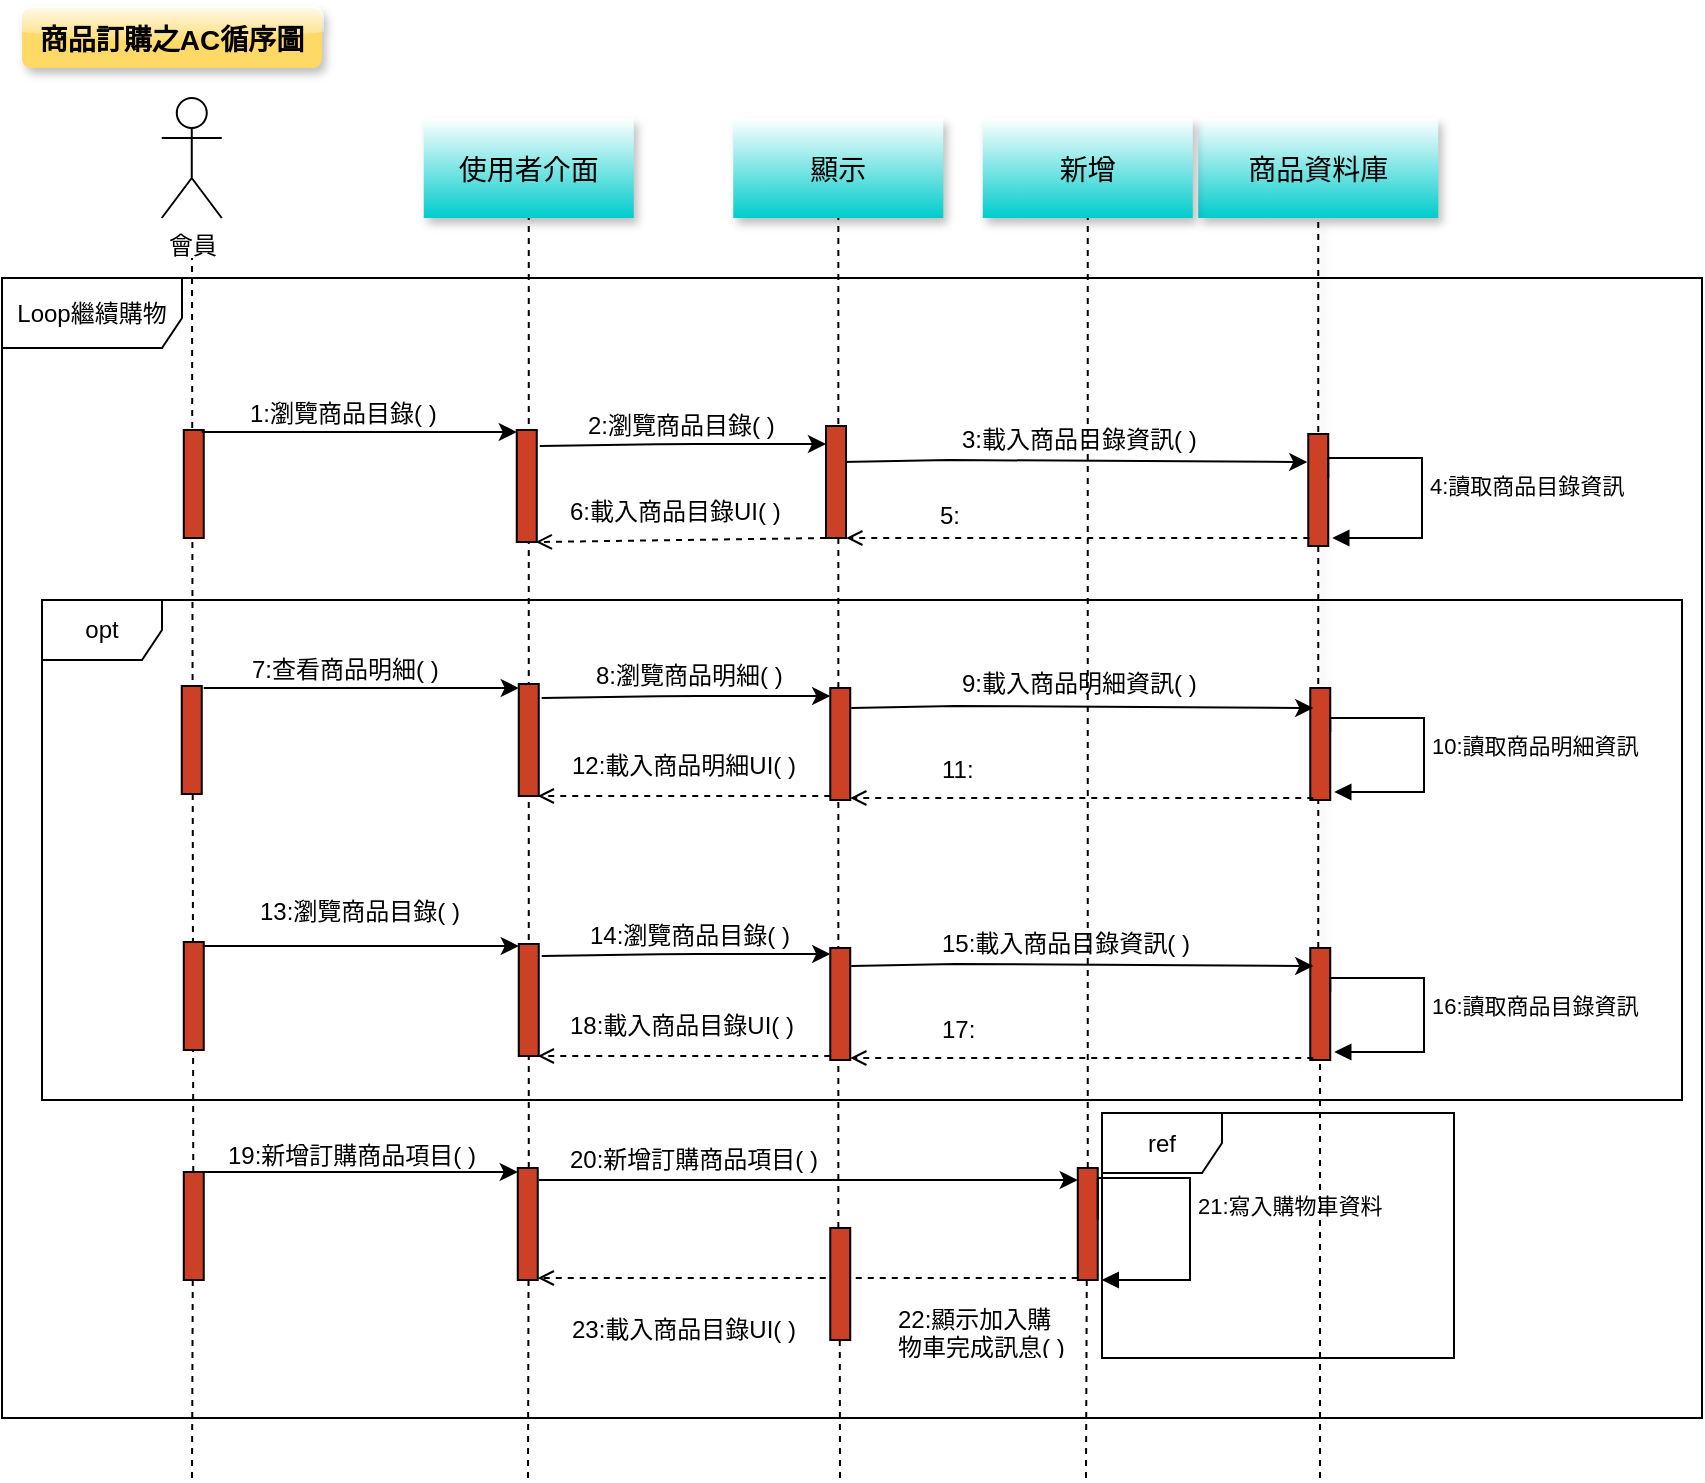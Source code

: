<mxfile version="21.1.5" type="github">
  <diagram name="第 1 页" id="rHzOnBXndwzCtx9v5c0J">
    <mxGraphModel dx="880" dy="461" grid="1" gridSize="10" guides="1" tooltips="1" connect="1" arrows="1" fold="1" page="1" pageScale="1" pageWidth="827" pageHeight="1169" math="0" shadow="0">
      <root>
        <mxCell id="0" />
        <mxCell id="1" parent="0" />
        <mxCell id="LntkAiC5EiPJPsuD-J-V-1" value="" style="endArrow=classic;endFill=1;endSize=6;html=1;rounded=0;" edge="1" parent="1">
          <mxGeometry width="160" relative="1" as="geometry">
            <mxPoint x="425" y="242" as="sourcePoint" />
            <mxPoint x="657.63" y="242" as="targetPoint" />
            <Array as="points">
              <mxPoint x="478.63" y="241" />
            </Array>
          </mxGeometry>
        </mxCell>
        <mxCell id="LntkAiC5EiPJPsuD-J-V-2" value="" style="html=1;verticalAlign=bottom;startArrow=none;endArrow=none;dashed=1;rounded=0;entryX=0.5;entryY=1;entryDx=0;entryDy=0;shadow=1;" edge="1" parent="1" source="LntkAiC5EiPJPsuD-J-V-30" target="LntkAiC5EiPJPsuD-J-V-10">
          <mxGeometry relative="1" as="geometry">
            <mxPoint x="663.13" y="374" as="sourcePoint" />
            <mxPoint x="663.51" y="189" as="targetPoint" />
          </mxGeometry>
        </mxCell>
        <mxCell id="LntkAiC5EiPJPsuD-J-V-3" value="" style="html=1;verticalAlign=bottom;startArrow=none;endArrow=none;dashed=1;rounded=0;entryX=0.5;entryY=1;entryDx=0;entryDy=0;" edge="1" parent="1" source="LntkAiC5EiPJPsuD-J-V-45" target="LntkAiC5EiPJPsuD-J-V-12">
          <mxGeometry relative="1" as="geometry">
            <mxPoint x="547.63" y="481" as="sourcePoint" />
            <mxPoint x="547.38" y="186" as="targetPoint" />
          </mxGeometry>
        </mxCell>
        <mxCell id="LntkAiC5EiPJPsuD-J-V-4" value="" style="html=1;verticalAlign=bottom;startArrow=none;endArrow=none;dashed=1;rounded=0;" edge="1" parent="1" source="LntkAiC5EiPJPsuD-J-V-55" target="LntkAiC5EiPJPsuD-J-V-9">
          <mxGeometry relative="1" as="geometry">
            <mxPoint x="423.13" y="371" as="sourcePoint" />
            <mxPoint x="423.51" y="186" as="targetPoint" />
          </mxGeometry>
        </mxCell>
        <mxCell id="LntkAiC5EiPJPsuD-J-V-5" value="" style="html=1;verticalAlign=bottom;startArrow=none;endArrow=none;dashed=1;rounded=0;" edge="1" parent="1">
          <mxGeometry relative="1" as="geometry">
            <mxPoint x="100.63" y="597" as="sourcePoint" />
            <mxPoint x="100" y="140" as="targetPoint" />
          </mxGeometry>
        </mxCell>
        <mxCell id="LntkAiC5EiPJPsuD-J-V-6" value="" style="html=1;verticalAlign=bottom;startArrow=none;endArrow=none;dashed=1;rounded=0;entryX=0.5;entryY=1;entryDx=0;entryDy=0;" edge="1" parent="1" source="LntkAiC5EiPJPsuD-J-V-44" target="LntkAiC5EiPJPsuD-J-V-8">
          <mxGeometry relative="1" as="geometry">
            <mxPoint x="268.13" y="481" as="sourcePoint" />
            <mxPoint x="267.88" y="186" as="targetPoint" />
          </mxGeometry>
        </mxCell>
        <mxCell id="LntkAiC5EiPJPsuD-J-V-7" value="會員" style="shape=umlActor;verticalLabelPosition=bottom;verticalAlign=top;html=1;" vertex="1" parent="1">
          <mxGeometry x="84.88" y="60" width="30" height="60" as="geometry" />
        </mxCell>
        <mxCell id="LntkAiC5EiPJPsuD-J-V-8" value="使用者介面" style="shadow=1;fillColor=#FFFFFF;strokeColor=none;gradientColor=#00CCCC;fontSize=14;" vertex="1" parent="1">
          <mxGeometry x="215.88" y="70" width="105" height="50" as="geometry" />
        </mxCell>
        <mxCell id="LntkAiC5EiPJPsuD-J-V-9" value="顯示" style="shadow=1;fillColor=#FFFFFF;strokeColor=none;gradientColor=#00CCCC;fontSize=14;" vertex="1" parent="1">
          <mxGeometry x="370.63" y="70" width="105" height="50" as="geometry" />
        </mxCell>
        <mxCell id="LntkAiC5EiPJPsuD-J-V-10" value="商品資料庫" style="shadow=1;fillColor=#FFFFFF;strokeColor=none;gradientColor=#00CCCC;fontSize=14;" vertex="1" parent="1">
          <mxGeometry x="603.13" y="70" width="120" height="50" as="geometry" />
        </mxCell>
        <mxCell id="LntkAiC5EiPJPsuD-J-V-11" value="商品訂購之AC循序圖" style="rounded=1;fontStyle=1;fillColor=#FFD966;strokeColor=none;fillStyle=auto;shadow=1;glass=1;fontSize=14;" vertex="1" parent="1">
          <mxGeometry x="15" y="15" width="150" height="30" as="geometry" />
        </mxCell>
        <mxCell id="LntkAiC5EiPJPsuD-J-V-12" value="新增" style="shadow=1;fillColor=#FFFFFF;strokeColor=none;gradientColor=#00CCCC;fontSize=14;" vertex="1" parent="1">
          <mxGeometry x="495.38" y="70" width="105" height="50" as="geometry" />
        </mxCell>
        <mxCell id="LntkAiC5EiPJPsuD-J-V-13" value="" style="html=1;points=[];perimeter=orthogonalPerimeter;outlineConnect=0;targetShapes=umlLifeline;portConstraint=eastwest;newEdgeStyle={&quot;edgeStyle&quot;:&quot;elbowEdgeStyle&quot;,&quot;elbow&quot;:&quot;vertical&quot;,&quot;curved&quot;:0,&quot;rounded&quot;:0};fillColor=#CC4125;" vertex="1" parent="1">
          <mxGeometry x="94.88" y="354" width="10" height="54" as="geometry" />
        </mxCell>
        <mxCell id="LntkAiC5EiPJPsuD-J-V-14" value="" style="html=1;points=[];perimeter=orthogonalPerimeter;outlineConnect=0;targetShapes=umlLifeline;portConstraint=eastwest;newEdgeStyle={&quot;edgeStyle&quot;:&quot;elbowEdgeStyle&quot;,&quot;elbow&quot;:&quot;vertical&quot;,&quot;curved&quot;:0,&quot;rounded&quot;:0};fillColor=#CC4125;" vertex="1" parent="1">
          <mxGeometry x="263.38" y="353" width="10" height="56" as="geometry" />
        </mxCell>
        <mxCell id="LntkAiC5EiPJPsuD-J-V-15" value="" style="html=1;points=[];perimeter=orthogonalPerimeter;outlineConnect=0;targetShapes=umlLifeline;portConstraint=eastwest;newEdgeStyle={&quot;edgeStyle&quot;:&quot;elbowEdgeStyle&quot;,&quot;elbow&quot;:&quot;vertical&quot;,&quot;curved&quot;:0,&quot;rounded&quot;:0};fillColor=#CC4125;" vertex="1" parent="1">
          <mxGeometry x="659.13" y="355" width="10" height="56" as="geometry" />
        </mxCell>
        <mxCell id="LntkAiC5EiPJPsuD-J-V-16" value="" style="endArrow=classic;endFill=1;endSize=6;html=1;rounded=1;" edge="1" parent="1">
          <mxGeometry width="160" relative="1" as="geometry">
            <mxPoint x="105.88" y="355" as="sourcePoint" />
            <mxPoint x="263.38" y="355" as="targetPoint" />
            <Array as="points">
              <mxPoint x="165.88" y="355" />
            </Array>
          </mxGeometry>
        </mxCell>
        <mxCell id="LntkAiC5EiPJPsuD-J-V-17" value="7:查看商品明細( )" style="text;strokeColor=none;fillColor=none;align=left;verticalAlign=middle;spacingLeft=4;spacingRight=4;overflow=hidden;points=[[0,0.5],[1,0.5]];portConstraint=eastwest;rotatable=0;whiteSpace=wrap;html=1;" vertex="1" parent="1">
          <mxGeometry x="124.13" y="331" width="110" height="30" as="geometry" />
        </mxCell>
        <mxCell id="LntkAiC5EiPJPsuD-J-V-18" value="" style="html=1;points=[];perimeter=orthogonalPerimeter;outlineConnect=0;targetShapes=umlLifeline;portConstraint=eastwest;newEdgeStyle={&quot;edgeStyle&quot;:&quot;elbowEdgeStyle&quot;,&quot;elbow&quot;:&quot;vertical&quot;,&quot;curved&quot;:0,&quot;rounded&quot;:0};fillColor=#CC4125;" vertex="1" parent="1">
          <mxGeometry x="419.13" y="355" width="10" height="56" as="geometry" />
        </mxCell>
        <mxCell id="LntkAiC5EiPJPsuD-J-V-19" value="" style="endArrow=classic;endFill=1;endSize=6;html=1;rounded=1;exitX=1.018;exitY=1.033;exitDx=0;exitDy=0;exitPerimeter=0;" edge="1" parent="1">
          <mxGeometry width="160" relative="1" as="geometry">
            <mxPoint x="274.86" y="359.99" as="sourcePoint" />
            <mxPoint x="419.13" y="359" as="targetPoint" />
            <Array as="points">
              <mxPoint x="343.38" y="359" />
            </Array>
          </mxGeometry>
        </mxCell>
        <mxCell id="LntkAiC5EiPJPsuD-J-V-20" value="8:瀏覽商品明細( )" style="text;strokeColor=none;fillColor=none;align=left;verticalAlign=middle;spacingLeft=4;spacingRight=4;overflow=hidden;points=[[0,0.5],[1,0.5]];portConstraint=eastwest;rotatable=0;whiteSpace=wrap;html=1;" vertex="1" parent="1">
          <mxGeometry x="295.88" y="334" width="110" height="30" as="geometry" />
        </mxCell>
        <mxCell id="LntkAiC5EiPJPsuD-J-V-21" value="" style="endArrow=classic;endFill=1;endSize=6;html=1;rounded=0;exitX=1.027;exitY=1;exitDx=0;exitDy=0;exitPerimeter=0;" edge="1" parent="1">
          <mxGeometry width="160" relative="1" as="geometry">
            <mxPoint x="429.6" y="365" as="sourcePoint" />
            <mxPoint x="660.63" y="365" as="targetPoint" />
            <Array as="points">
              <mxPoint x="481.63" y="364" />
            </Array>
          </mxGeometry>
        </mxCell>
        <mxCell id="LntkAiC5EiPJPsuD-J-V-22" value="9:載入商品明細資訊( )" style="text;strokeColor=none;fillColor=none;align=left;verticalAlign=middle;spacingLeft=4;spacingRight=4;overflow=hidden;points=[[0,0.5],[1,0.5]];portConstraint=eastwest;rotatable=0;whiteSpace=wrap;html=1;" vertex="1" parent="1">
          <mxGeometry x="479.13" y="338" width="135" height="30" as="geometry" />
        </mxCell>
        <mxCell id="LntkAiC5EiPJPsuD-J-V-23" value="10:讀取商品明細資訊" style="html=1;align=left;spacingLeft=2;endArrow=block;rounded=0;edgeStyle=orthogonalEdgeStyle;curved=0;rounded=0;exitX=0.8;exitY=0.25;exitDx=0;exitDy=0;exitPerimeter=0;" edge="1" parent="1">
          <mxGeometry x="-0.008" relative="1" as="geometry">
            <mxPoint x="669.13" y="377" as="sourcePoint" />
            <Array as="points">
              <mxPoint x="669" y="370" />
              <mxPoint x="716" y="370" />
              <mxPoint x="716" y="407" />
            </Array>
            <mxPoint x="671.13" y="407" as="targetPoint" />
            <mxPoint as="offset" />
          </mxGeometry>
        </mxCell>
        <mxCell id="LntkAiC5EiPJPsuD-J-V-24" value="" style="endArrow=open;endFill=1;endSize=6;html=1;rounded=0;dashed=1;" edge="1" parent="1">
          <mxGeometry width="160" relative="1" as="geometry">
            <mxPoint x="660.63" y="410" as="sourcePoint" />
            <mxPoint x="429.13" y="410" as="targetPoint" />
            <Array as="points">
              <mxPoint x="649.13" y="410" />
            </Array>
          </mxGeometry>
        </mxCell>
        <mxCell id="LntkAiC5EiPJPsuD-J-V-25" value="11:" style="text;strokeColor=none;fillColor=none;align=left;verticalAlign=middle;spacingLeft=4;spacingRight=4;overflow=hidden;points=[[0,0.5],[1,0.5]];portConstraint=eastwest;rotatable=0;whiteSpace=wrap;html=1;" vertex="1" parent="1">
          <mxGeometry x="469.13" y="381" width="135" height="30" as="geometry" />
        </mxCell>
        <mxCell id="LntkAiC5EiPJPsuD-J-V-26" value="12:載入商品明細UI( )" style="text;strokeColor=none;fillColor=none;align=left;verticalAlign=middle;spacingLeft=4;spacingRight=4;overflow=hidden;points=[[0,0.5],[1,0.5]];portConstraint=eastwest;rotatable=0;whiteSpace=wrap;html=1;" vertex="1" parent="1">
          <mxGeometry x="284.13" y="379" width="135" height="30" as="geometry" />
        </mxCell>
        <mxCell id="LntkAiC5EiPJPsuD-J-V-27" value="" style="endArrow=open;endFill=1;endSize=6;html=1;rounded=0;dashed=1;" edge="1" parent="1" source="LntkAiC5EiPJPsuD-J-V-18">
          <mxGeometry width="160" relative="1" as="geometry">
            <mxPoint x="376.88" y="409" as="sourcePoint" />
            <mxPoint x="272.88" y="409" as="targetPoint" />
            <Array as="points" />
          </mxGeometry>
        </mxCell>
        <mxCell id="LntkAiC5EiPJPsuD-J-V-28" value="" style="html=1;points=[];perimeter=orthogonalPerimeter;outlineConnect=0;targetShapes=umlLifeline;portConstraint=eastwest;newEdgeStyle={&quot;edgeStyle&quot;:&quot;elbowEdgeStyle&quot;,&quot;elbow&quot;:&quot;vertical&quot;,&quot;curved&quot;:0,&quot;rounded&quot;:0};fillColor=#CC4125;" vertex="1" parent="1">
          <mxGeometry x="95.88" y="482" width="10" height="54" as="geometry" />
        </mxCell>
        <mxCell id="LntkAiC5EiPJPsuD-J-V-29" value="" style="html=1;points=[];perimeter=orthogonalPerimeter;outlineConnect=0;targetShapes=umlLifeline;portConstraint=eastwest;newEdgeStyle={&quot;edgeStyle&quot;:&quot;elbowEdgeStyle&quot;,&quot;elbow&quot;:&quot;vertical&quot;,&quot;curved&quot;:0,&quot;rounded&quot;:0};fillColor=#CC4125;" vertex="1" parent="1">
          <mxGeometry x="263.38" y="483" width="10" height="56" as="geometry" />
        </mxCell>
        <mxCell id="LntkAiC5EiPJPsuD-J-V-30" value="" style="html=1;points=[];perimeter=orthogonalPerimeter;outlineConnect=0;targetShapes=umlLifeline;portConstraint=eastwest;newEdgeStyle={&quot;edgeStyle&quot;:&quot;elbowEdgeStyle&quot;,&quot;elbow&quot;:&quot;vertical&quot;,&quot;curved&quot;:0,&quot;rounded&quot;:0};fillColor=#CC4125;" vertex="1" parent="1">
          <mxGeometry x="659.13" y="485" width="10" height="56" as="geometry" />
        </mxCell>
        <mxCell id="LntkAiC5EiPJPsuD-J-V-31" value="" style="endArrow=classic;endFill=1;endSize=6;html=1;rounded=1;" edge="1" parent="1">
          <mxGeometry width="160" relative="1" as="geometry">
            <mxPoint x="105.88" y="484" as="sourcePoint" />
            <mxPoint x="263.38" y="484" as="targetPoint" />
            <Array as="points">
              <mxPoint x="165.88" y="484" />
            </Array>
          </mxGeometry>
        </mxCell>
        <mxCell id="LntkAiC5EiPJPsuD-J-V-32" value="13:瀏覽商品目錄( )" style="text;strokeColor=none;fillColor=none;align=left;verticalAlign=middle;spacingLeft=4;spacingRight=4;overflow=hidden;points=[[0,0.5],[1,0.5]];portConstraint=eastwest;rotatable=0;whiteSpace=wrap;html=1;" vertex="1" parent="1">
          <mxGeometry x="128.13" y="452" width="110" height="30" as="geometry" />
        </mxCell>
        <mxCell id="LntkAiC5EiPJPsuD-J-V-33" value="" style="html=1;points=[];perimeter=orthogonalPerimeter;outlineConnect=0;targetShapes=umlLifeline;portConstraint=eastwest;newEdgeStyle={&quot;edgeStyle&quot;:&quot;elbowEdgeStyle&quot;,&quot;elbow&quot;:&quot;vertical&quot;,&quot;curved&quot;:0,&quot;rounded&quot;:0};fillColor=#CC4125;" vertex="1" parent="1">
          <mxGeometry x="419.13" y="485" width="10" height="56" as="geometry" />
        </mxCell>
        <mxCell id="LntkAiC5EiPJPsuD-J-V-34" value="" style="endArrow=classic;endFill=1;endSize=6;html=1;rounded=1;exitX=1.018;exitY=1.033;exitDx=0;exitDy=0;exitPerimeter=0;" edge="1" parent="1">
          <mxGeometry width="160" relative="1" as="geometry">
            <mxPoint x="274.86" y="488.99" as="sourcePoint" />
            <mxPoint x="419.13" y="488" as="targetPoint" />
            <Array as="points">
              <mxPoint x="343.38" y="488" />
            </Array>
          </mxGeometry>
        </mxCell>
        <mxCell id="LntkAiC5EiPJPsuD-J-V-35" value="14:瀏覽商品目錄( )" style="text;strokeColor=none;fillColor=none;align=left;verticalAlign=middle;spacingLeft=4;spacingRight=4;overflow=hidden;points=[[0,0.5],[1,0.5]];portConstraint=eastwest;rotatable=0;whiteSpace=wrap;html=1;" vertex="1" parent="1">
          <mxGeometry x="292.88" y="464" width="110" height="30" as="geometry" />
        </mxCell>
        <mxCell id="LntkAiC5EiPJPsuD-J-V-36" value="" style="endArrow=classic;endFill=1;endSize=6;html=1;rounded=0;exitX=1.027;exitY=1;exitDx=0;exitDy=0;exitPerimeter=0;" edge="1" parent="1">
          <mxGeometry width="160" relative="1" as="geometry">
            <mxPoint x="429.6" y="494" as="sourcePoint" />
            <mxPoint x="660.63" y="494" as="targetPoint" />
            <Array as="points">
              <mxPoint x="481.63" y="493" />
            </Array>
          </mxGeometry>
        </mxCell>
        <mxCell id="LntkAiC5EiPJPsuD-J-V-37" value="15:載入商品目錄資訊( )" style="text;strokeColor=none;fillColor=none;align=left;verticalAlign=middle;spacingLeft=4;spacingRight=4;overflow=hidden;points=[[0,0.5],[1,0.5]];portConstraint=eastwest;rotatable=0;whiteSpace=wrap;html=1;" vertex="1" parent="1">
          <mxGeometry x="469.13" y="468" width="135" height="30" as="geometry" />
        </mxCell>
        <mxCell id="LntkAiC5EiPJPsuD-J-V-38" value="16:讀取商品目錄資訊" style="html=1;align=left;spacingLeft=2;endArrow=block;rounded=0;edgeStyle=orthogonalEdgeStyle;curved=0;rounded=0;exitX=0.8;exitY=0.25;exitDx=0;exitDy=0;exitPerimeter=0;" edge="1" parent="1">
          <mxGeometry relative="1" as="geometry">
            <mxPoint x="669.13" y="507" as="sourcePoint" />
            <Array as="points">
              <mxPoint x="669" y="500" />
              <mxPoint x="716" y="500" />
              <mxPoint x="716" y="537" />
            </Array>
            <mxPoint x="671.13" y="537" as="targetPoint" />
          </mxGeometry>
        </mxCell>
        <mxCell id="LntkAiC5EiPJPsuD-J-V-39" value="" style="endArrow=open;endFill=1;endSize=6;html=1;rounded=0;dashed=1;" edge="1" parent="1">
          <mxGeometry width="160" relative="1" as="geometry">
            <mxPoint x="660.63" y="540" as="sourcePoint" />
            <mxPoint x="429.13" y="540" as="targetPoint" />
            <Array as="points">
              <mxPoint x="649.13" y="540" />
            </Array>
          </mxGeometry>
        </mxCell>
        <mxCell id="LntkAiC5EiPJPsuD-J-V-40" value="17:" style="text;strokeColor=none;fillColor=none;align=left;verticalAlign=middle;spacingLeft=4;spacingRight=4;overflow=hidden;points=[[0,0.5],[1,0.5]];portConstraint=eastwest;rotatable=0;whiteSpace=wrap;html=1;" vertex="1" parent="1">
          <mxGeometry x="469.13" y="511" width="135" height="30" as="geometry" />
        </mxCell>
        <mxCell id="LntkAiC5EiPJPsuD-J-V-41" value="18:載入商品目錄UI( )" style="text;strokeColor=none;fillColor=none;align=left;verticalAlign=middle;spacingLeft=4;spacingRight=4;overflow=hidden;points=[[0,0.5],[1,0.5]];portConstraint=eastwest;rotatable=0;whiteSpace=wrap;html=1;" vertex="1" parent="1">
          <mxGeometry x="283.38" y="509" width="135" height="30" as="geometry" />
        </mxCell>
        <mxCell id="LntkAiC5EiPJPsuD-J-V-42" value="" style="endArrow=open;endFill=1;endSize=6;html=1;rounded=0;dashed=1;" edge="1" parent="1" source="LntkAiC5EiPJPsuD-J-V-33">
          <mxGeometry width="160" relative="1" as="geometry">
            <mxPoint x="376.88" y="539" as="sourcePoint" />
            <mxPoint x="272.88" y="539" as="targetPoint" />
            <Array as="points" />
          </mxGeometry>
        </mxCell>
        <mxCell id="LntkAiC5EiPJPsuD-J-V-43" value="" style="html=1;points=[];perimeter=orthogonalPerimeter;outlineConnect=0;targetShapes=umlLifeline;portConstraint=eastwest;newEdgeStyle={&quot;edgeStyle&quot;:&quot;elbowEdgeStyle&quot;,&quot;elbow&quot;:&quot;vertical&quot;,&quot;curved&quot;:0,&quot;rounded&quot;:0};fillColor=#CC4125;" vertex="1" parent="1">
          <mxGeometry x="95.88" y="597" width="10" height="54" as="geometry" />
        </mxCell>
        <mxCell id="LntkAiC5EiPJPsuD-J-V-44" value="" style="html=1;points=[];perimeter=orthogonalPerimeter;outlineConnect=0;targetShapes=umlLifeline;portConstraint=eastwest;newEdgeStyle={&quot;edgeStyle&quot;:&quot;elbowEdgeStyle&quot;,&quot;elbow&quot;:&quot;vertical&quot;,&quot;curved&quot;:0,&quot;rounded&quot;:0};fillColor=#CC4125;" vertex="1" parent="1">
          <mxGeometry x="262.88" y="595" width="10" height="56" as="geometry" />
        </mxCell>
        <mxCell id="LntkAiC5EiPJPsuD-J-V-45" value="" style="html=1;points=[];perimeter=orthogonalPerimeter;outlineConnect=0;targetShapes=umlLifeline;portConstraint=eastwest;newEdgeStyle={&quot;edgeStyle&quot;:&quot;elbowEdgeStyle&quot;,&quot;elbow&quot;:&quot;vertical&quot;,&quot;curved&quot;:0,&quot;rounded&quot;:0};fillColor=#CC4125;" vertex="1" parent="1">
          <mxGeometry x="542.88" y="595" width="10" height="56" as="geometry" />
        </mxCell>
        <mxCell id="LntkAiC5EiPJPsuD-J-V-46" value="" style="endArrow=classic;endFill=1;endSize=6;html=1;rounded=1;" edge="1" parent="1">
          <mxGeometry width="160" relative="1" as="geometry">
            <mxPoint x="105.88" y="597" as="sourcePoint" />
            <mxPoint x="262.88" y="597" as="targetPoint" />
            <Array as="points">
              <mxPoint x="165.88" y="597" />
            </Array>
          </mxGeometry>
        </mxCell>
        <mxCell id="LntkAiC5EiPJPsuD-J-V-47" value="" style="endArrow=classic;endFill=1;endSize=6;html=1;rounded=1;" edge="1" parent="1">
          <mxGeometry width="160" relative="1" as="geometry">
            <mxPoint x="273.38" y="601" as="sourcePoint" />
            <mxPoint x="542.88" y="601" as="targetPoint" />
            <Array as="points">
              <mxPoint x="333.38" y="601" />
            </Array>
          </mxGeometry>
        </mxCell>
        <mxCell id="LntkAiC5EiPJPsuD-J-V-48" value="21:寫入購物車資料" style="html=1;align=left;spacingLeft=2;endArrow=block;rounded=0;edgeStyle=orthogonalEdgeStyle;curved=0;rounded=0;exitX=0.8;exitY=0.25;exitDx=0;exitDy=0;exitPerimeter=0;" edge="1" parent="1">
          <mxGeometry relative="1" as="geometry">
            <mxPoint x="552.88" y="621" as="sourcePoint" />
            <Array as="points">
              <mxPoint x="553" y="600" />
              <mxPoint x="599" y="600" />
              <mxPoint x="599" y="651" />
            </Array>
            <mxPoint x="554.88" y="651" as="targetPoint" />
          </mxGeometry>
        </mxCell>
        <mxCell id="LntkAiC5EiPJPsuD-J-V-49" value="" style="endArrow=open;endFill=1;endSize=6;html=1;rounded=0;dashed=1;" edge="1" parent="1" target="LntkAiC5EiPJPsuD-J-V-44">
          <mxGeometry width="160" relative="1" as="geometry">
            <mxPoint x="542.88" y="650" as="sourcePoint" />
            <mxPoint x="267.88" y="650" as="targetPoint" />
            <Array as="points">
              <mxPoint x="531.38" y="650" />
            </Array>
          </mxGeometry>
        </mxCell>
        <mxCell id="LntkAiC5EiPJPsuD-J-V-50" value="19:新增訂購商品項目( )" style="text;strokeColor=none;fillColor=none;align=left;verticalAlign=middle;spacingLeft=4;spacingRight=4;overflow=hidden;points=[[0,0.5],[1,0.5]];portConstraint=eastwest;rotatable=0;whiteSpace=wrap;html=1;" vertex="1" parent="1">
          <mxGeometry x="111.51" y="574" width="135.25" height="30" as="geometry" />
        </mxCell>
        <mxCell id="LntkAiC5EiPJPsuD-J-V-51" value="20:新增訂購商品項目( )" style="text;strokeColor=none;fillColor=none;align=left;verticalAlign=middle;spacingLeft=4;spacingRight=4;overflow=hidden;points=[[0,0.5],[1,0.5]];portConstraint=eastwest;rotatable=0;whiteSpace=wrap;html=1;" vertex="1" parent="1">
          <mxGeometry x="283.13" y="576" width="135.25" height="30" as="geometry" />
        </mxCell>
        <mxCell id="LntkAiC5EiPJPsuD-J-V-52" value="22:顯示加入購物車完成訊息( )" style="text;strokeColor=none;fillColor=none;align=left;verticalAlign=middle;spacingLeft=4;spacingRight=4;overflow=hidden;points=[[0,0.5],[1,0.5]];portConstraint=eastwest;rotatable=0;whiteSpace=wrap;html=1;" vertex="1" parent="1">
          <mxGeometry x="447.01" y="661" width="95.87" height="30" as="geometry" />
        </mxCell>
        <mxCell id="LntkAiC5EiPJPsuD-J-V-53" value="Loop繼續購物" style="shape=umlFrame;whiteSpace=wrap;html=1;pointerEvents=0;width=90;height=35;" vertex="1" parent="1">
          <mxGeometry x="5" y="150" width="850" height="570" as="geometry" />
        </mxCell>
        <mxCell id="LntkAiC5EiPJPsuD-J-V-54" value="opt" style="shape=umlFrame;whiteSpace=wrap;html=1;pointerEvents=0;" vertex="1" parent="1">
          <mxGeometry x="25" y="311" width="820" height="250" as="geometry" />
        </mxCell>
        <mxCell id="LntkAiC5EiPJPsuD-J-V-55" value="" style="html=1;points=[];perimeter=orthogonalPerimeter;outlineConnect=0;targetShapes=umlLifeline;portConstraint=eastwest;newEdgeStyle={&quot;edgeStyle&quot;:&quot;elbowEdgeStyle&quot;,&quot;elbow&quot;:&quot;vertical&quot;,&quot;curved&quot;:0,&quot;rounded&quot;:0};fillColor=#CC4125;" vertex="1" parent="1">
          <mxGeometry x="419.13" y="625" width="10" height="56" as="geometry" />
        </mxCell>
        <mxCell id="LntkAiC5EiPJPsuD-J-V-56" value="23:載入商品目錄UI( )" style="text;strokeColor=none;fillColor=none;align=left;verticalAlign=middle;spacingLeft=4;spacingRight=4;overflow=hidden;points=[[0,0.5],[1,0.5]];portConstraint=eastwest;rotatable=0;whiteSpace=wrap;html=1;" vertex="1" parent="1">
          <mxGeometry x="284.13" y="661" width="135" height="30" as="geometry" />
        </mxCell>
        <mxCell id="LntkAiC5EiPJPsuD-J-V-57" value="" style="html=1;points=[];perimeter=orthogonalPerimeter;outlineConnect=0;targetShapes=umlLifeline;portConstraint=eastwest;newEdgeStyle={&quot;edgeStyle&quot;:&quot;elbowEdgeStyle&quot;,&quot;elbow&quot;:&quot;vertical&quot;,&quot;curved&quot;:0,&quot;rounded&quot;:0};fillColor=#CC4125;" vertex="1" parent="1">
          <mxGeometry x="95.88" y="226" width="10" height="54" as="geometry" />
        </mxCell>
        <mxCell id="LntkAiC5EiPJPsuD-J-V-58" value="" style="html=1;points=[];perimeter=orthogonalPerimeter;outlineConnect=0;targetShapes=umlLifeline;portConstraint=eastwest;newEdgeStyle={&quot;edgeStyle&quot;:&quot;elbowEdgeStyle&quot;,&quot;elbow&quot;:&quot;vertical&quot;,&quot;curved&quot;:0,&quot;rounded&quot;:0};fillColor=#CC4125;" vertex="1" parent="1">
          <mxGeometry x="262.38" y="226" width="10" height="56" as="geometry" />
        </mxCell>
        <mxCell id="LntkAiC5EiPJPsuD-J-V-59" value="" style="html=1;points=[];perimeter=orthogonalPerimeter;outlineConnect=0;targetShapes=umlLifeline;portConstraint=eastwest;newEdgeStyle={&quot;edgeStyle&quot;:&quot;elbowEdgeStyle&quot;,&quot;elbow&quot;:&quot;vertical&quot;,&quot;curved&quot;:0,&quot;rounded&quot;:0};fillColor=#CC4125;" vertex="1" parent="1">
          <mxGeometry x="658.13" y="228" width="10" height="56" as="geometry" />
        </mxCell>
        <mxCell id="LntkAiC5EiPJPsuD-J-V-60" value="" style="endArrow=classic;endFill=1;endSize=6;html=1;rounded=1;" edge="1" parent="1">
          <mxGeometry width="160" relative="1" as="geometry">
            <mxPoint x="104.88" y="227" as="sourcePoint" />
            <mxPoint x="262.38" y="227" as="targetPoint" />
            <Array as="points">
              <mxPoint x="164.88" y="227" />
            </Array>
          </mxGeometry>
        </mxCell>
        <mxCell id="LntkAiC5EiPJPsuD-J-V-61" value="1:瀏覽商品目錄( )" style="text;strokeColor=none;fillColor=none;align=left;verticalAlign=middle;spacingLeft=4;spacingRight=4;overflow=hidden;points=[[0,0.5],[1,0.5]];portConstraint=eastwest;rotatable=0;whiteSpace=wrap;html=1;" vertex="1" parent="1">
          <mxGeometry x="123.13" y="203" width="110" height="30" as="geometry" />
        </mxCell>
        <mxCell id="LntkAiC5EiPJPsuD-J-V-62" value="" style="html=1;points=[];perimeter=orthogonalPerimeter;outlineConnect=0;targetShapes=umlLifeline;portConstraint=eastwest;newEdgeStyle={&quot;edgeStyle&quot;:&quot;elbowEdgeStyle&quot;,&quot;elbow&quot;:&quot;vertical&quot;,&quot;curved&quot;:0,&quot;rounded&quot;:0};fillColor=#CC4125;" vertex="1" parent="1">
          <mxGeometry x="417" y="224" width="10" height="56" as="geometry" />
        </mxCell>
        <mxCell id="LntkAiC5EiPJPsuD-J-V-63" value="" style="endArrow=classic;endFill=1;endSize=6;html=1;rounded=1;exitX=1.018;exitY=1.033;exitDx=0;exitDy=0;exitPerimeter=0;" edge="1" parent="1" target="LntkAiC5EiPJPsuD-J-V-62">
          <mxGeometry width="160" relative="1" as="geometry">
            <mxPoint x="273.86" y="233.99" as="sourcePoint" />
            <mxPoint x="415" y="233" as="targetPoint" />
            <Array as="points">
              <mxPoint x="342.38" y="233" />
            </Array>
          </mxGeometry>
        </mxCell>
        <mxCell id="LntkAiC5EiPJPsuD-J-V-64" value="2:瀏覽商品目錄( )" style="text;strokeColor=none;fillColor=none;align=left;verticalAlign=middle;spacingLeft=4;spacingRight=4;overflow=hidden;points=[[0,0.5],[1,0.5]];portConstraint=eastwest;rotatable=0;whiteSpace=wrap;html=1;" vertex="1" parent="1">
          <mxGeometry x="291.88" y="209" width="110" height="30" as="geometry" />
        </mxCell>
        <mxCell id="LntkAiC5EiPJPsuD-J-V-65" value="3:載入商品目錄資訊( )" style="text;strokeColor=none;fillColor=none;align=left;verticalAlign=middle;spacingLeft=4;spacingRight=4;overflow=hidden;points=[[0,0.5],[1,0.5]];portConstraint=eastwest;rotatable=0;whiteSpace=wrap;html=1;" vertex="1" parent="1">
          <mxGeometry x="479.13" y="216" width="135" height="30" as="geometry" />
        </mxCell>
        <mxCell id="LntkAiC5EiPJPsuD-J-V-66" value="4:讀取商品目錄資訊" style="html=1;align=left;spacingLeft=2;endArrow=block;rounded=0;edgeStyle=orthogonalEdgeStyle;curved=0;rounded=0;exitX=0.8;exitY=0.25;exitDx=0;exitDy=0;exitPerimeter=0;" edge="1" parent="1">
          <mxGeometry relative="1" as="geometry">
            <mxPoint x="668.13" y="250" as="sourcePoint" />
            <Array as="points">
              <mxPoint x="668" y="240" />
              <mxPoint x="715" y="240" />
              <mxPoint x="715" y="280" />
            </Array>
            <mxPoint x="670.13" y="280" as="targetPoint" />
          </mxGeometry>
        </mxCell>
        <mxCell id="LntkAiC5EiPJPsuD-J-V-67" value="" style="endArrow=open;endFill=1;endSize=6;html=1;rounded=0;dashed=1;" edge="1" parent="1">
          <mxGeometry width="160" relative="1" as="geometry">
            <mxPoint x="658.63" y="280" as="sourcePoint" />
            <mxPoint x="427.13" y="280" as="targetPoint" />
            <Array as="points">
              <mxPoint x="647.13" y="280" />
            </Array>
          </mxGeometry>
        </mxCell>
        <mxCell id="LntkAiC5EiPJPsuD-J-V-68" value="5:" style="text;strokeColor=none;fillColor=none;align=left;verticalAlign=middle;spacingLeft=4;spacingRight=4;overflow=hidden;points=[[0,0.5],[1,0.5]];portConstraint=eastwest;rotatable=0;whiteSpace=wrap;html=1;" vertex="1" parent="1">
          <mxGeometry x="468.13" y="254" width="135" height="30" as="geometry" />
        </mxCell>
        <mxCell id="LntkAiC5EiPJPsuD-J-V-69" value="6:載入商品目錄UI( )" style="text;strokeColor=none;fillColor=none;align=left;verticalAlign=middle;spacingLeft=4;spacingRight=4;overflow=hidden;points=[[0,0.5],[1,0.5]];portConstraint=eastwest;rotatable=0;whiteSpace=wrap;html=1;" vertex="1" parent="1">
          <mxGeometry x="283.13" y="252" width="135" height="30" as="geometry" />
        </mxCell>
        <mxCell id="LntkAiC5EiPJPsuD-J-V-70" value="" style="endArrow=open;endFill=1;endSize=6;html=1;rounded=0;dashed=1;" edge="1" parent="1" source="LntkAiC5EiPJPsuD-J-V-62">
          <mxGeometry width="160" relative="1" as="geometry">
            <mxPoint x="375.88" y="282" as="sourcePoint" />
            <mxPoint x="271.88" y="282" as="targetPoint" />
            <Array as="points" />
          </mxGeometry>
        </mxCell>
        <mxCell id="LntkAiC5EiPJPsuD-J-V-71" value="ref" style="shape=umlFrame;whiteSpace=wrap;html=1;pointerEvents=0;" vertex="1" parent="1">
          <mxGeometry x="555" y="567.5" width="176" height="122.5" as="geometry" />
        </mxCell>
        <mxCell id="LntkAiC5EiPJPsuD-J-V-72" value="" style="html=1;verticalAlign=bottom;startArrow=none;endArrow=none;dashed=1;rounded=0;" edge="1" parent="1">
          <mxGeometry relative="1" as="geometry">
            <mxPoint x="100" y="750" as="sourcePoint" />
            <mxPoint x="100.38" y="651" as="targetPoint" />
          </mxGeometry>
        </mxCell>
        <mxCell id="LntkAiC5EiPJPsuD-J-V-73" value="" style="html=1;verticalAlign=bottom;startArrow=none;endArrow=none;dashed=1;rounded=0;" edge="1" parent="1">
          <mxGeometry relative="1" as="geometry">
            <mxPoint x="268" y="750" as="sourcePoint" />
            <mxPoint x="268.26" y="651" as="targetPoint" />
          </mxGeometry>
        </mxCell>
        <mxCell id="LntkAiC5EiPJPsuD-J-V-74" value="" style="html=1;verticalAlign=bottom;startArrow=none;endArrow=none;dashed=1;rounded=0;" edge="1" parent="1">
          <mxGeometry relative="1" as="geometry">
            <mxPoint x="424" y="750" as="sourcePoint" />
            <mxPoint x="423.89" y="681" as="targetPoint" />
          </mxGeometry>
        </mxCell>
        <mxCell id="LntkAiC5EiPJPsuD-J-V-75" value="" style="html=1;verticalAlign=bottom;startArrow=none;endArrow=none;dashed=1;rounded=0;" edge="1" parent="1">
          <mxGeometry relative="1" as="geometry">
            <mxPoint x="547" y="750" as="sourcePoint" />
            <mxPoint x="547.38" y="651" as="targetPoint" />
          </mxGeometry>
        </mxCell>
        <mxCell id="LntkAiC5EiPJPsuD-J-V-76" value="" style="html=1;verticalAlign=bottom;startArrow=none;endArrow=none;dashed=1;rounded=0;" edge="1" parent="1">
          <mxGeometry relative="1" as="geometry">
            <mxPoint x="664" y="750" as="sourcePoint" />
            <mxPoint x="664.01" y="541.5" as="targetPoint" />
          </mxGeometry>
        </mxCell>
      </root>
    </mxGraphModel>
  </diagram>
</mxfile>
